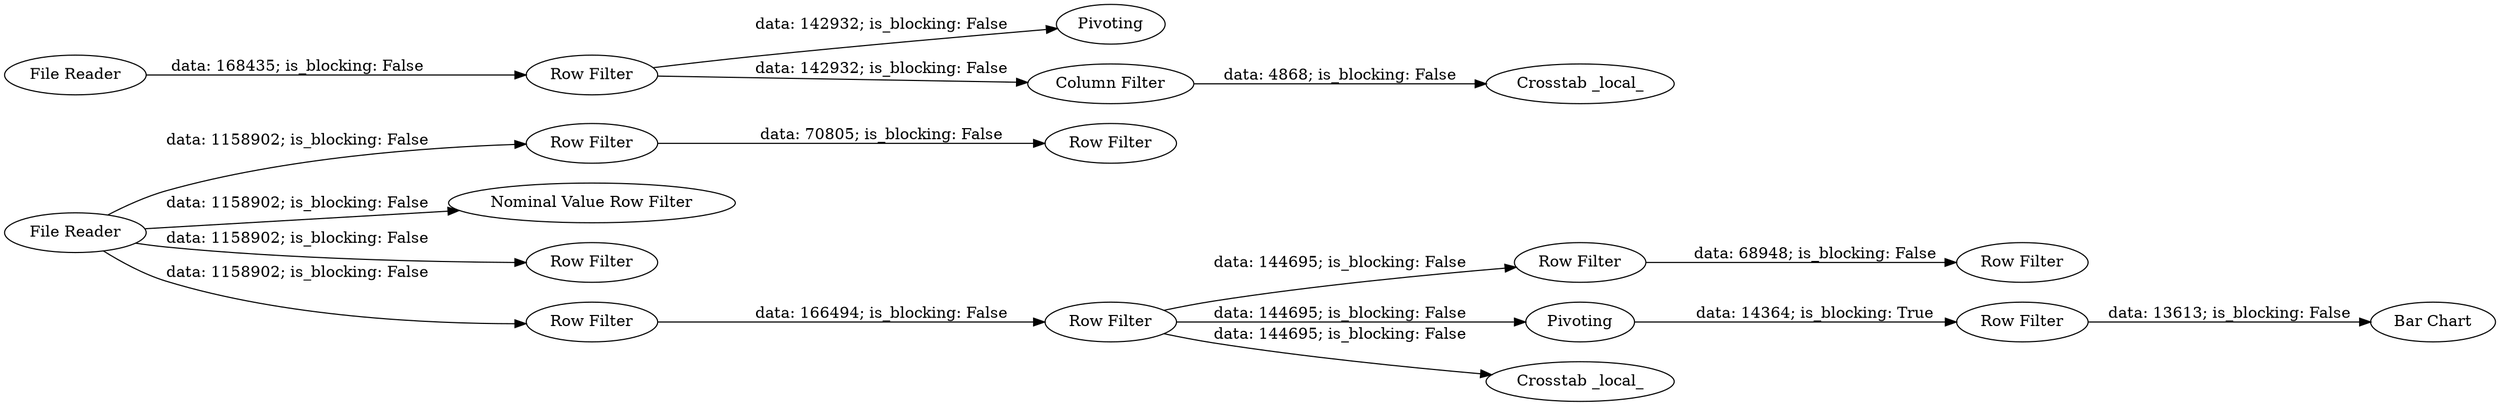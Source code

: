 digraph {
	"2699375743368574549_23" [label="Row Filter"]
	"2699375743368574549_3" [label="Row Filter"]
	"2699375743368574549_25" [label="Row Filter"]
	"2699375743368574549_4" [label=Pivoting]
	"2699375743368574549_22" [label="Row Filter"]
	"2699375743368574549_8" [label="Nominal Value Row Filter"]
	"2699375743368574549_7" [label="Row Filter"]
	"2699375743368574549_27" [label="Bar Chart"]
	"2699375743368574549_20" [label="Row Filter"]
	"2699375743368574549_1" [label="File Reader"]
	"2699375743368574549_19" [label=Pivoting]
	"2699375743368574549_2" [label="File Reader"]
	"2699375743368574549_6" [label="Column Filter"]
	"2699375743368574549_28" [label="Row Filter"]
	"2699375743368574549_26" [label="Crosstab _local_"]
	"2699375743368574549_21" [label="Row Filter"]
	"2699375743368574549_24" [label="Row Filter"]
	"2699375743368574549_5" [label="Crosstab _local_"]
	"2699375743368574549_6" -> "2699375743368574549_5" [label="data: 4868; is_blocking: False"]
	"2699375743368574549_28" -> "2699375743368574549_27" [label="data: 13613; is_blocking: False"]
	"2699375743368574549_1" -> "2699375743368574549_8" [label="data: 1158902; is_blocking: False"]
	"2699375743368574549_1" -> "2699375743368574549_22" [label="data: 1158902; is_blocking: False"]
	"2699375743368574549_25" -> "2699375743368574549_7" [label="data: 144695; is_blocking: False"]
	"2699375743368574549_3" -> "2699375743368574549_4" [label="data: 142932; is_blocking: False"]
	"2699375743368574549_19" -> "2699375743368574549_28" [label="data: 14364; is_blocking: True"]
	"2699375743368574549_1" -> "2699375743368574549_21" [label="data: 1158902; is_blocking: False"]
	"2699375743368574549_7" -> "2699375743368574549_20" [label="data: 68948; is_blocking: False"]
	"2699375743368574549_22" -> "2699375743368574549_23" [label="data: 70805; is_blocking: False"]
	"2699375743368574549_24" -> "2699375743368574549_25" [label="data: 166494; is_blocking: False"]
	"2699375743368574549_1" -> "2699375743368574549_24" [label="data: 1158902; is_blocking: False"]
	"2699375743368574549_25" -> "2699375743368574549_26" [label="data: 144695; is_blocking: False"]
	"2699375743368574549_25" -> "2699375743368574549_19" [label="data: 144695; is_blocking: False"]
	"2699375743368574549_2" -> "2699375743368574549_3" [label="data: 168435; is_blocking: False"]
	"2699375743368574549_3" -> "2699375743368574549_6" [label="data: 142932; is_blocking: False"]
	rankdir=LR
}
